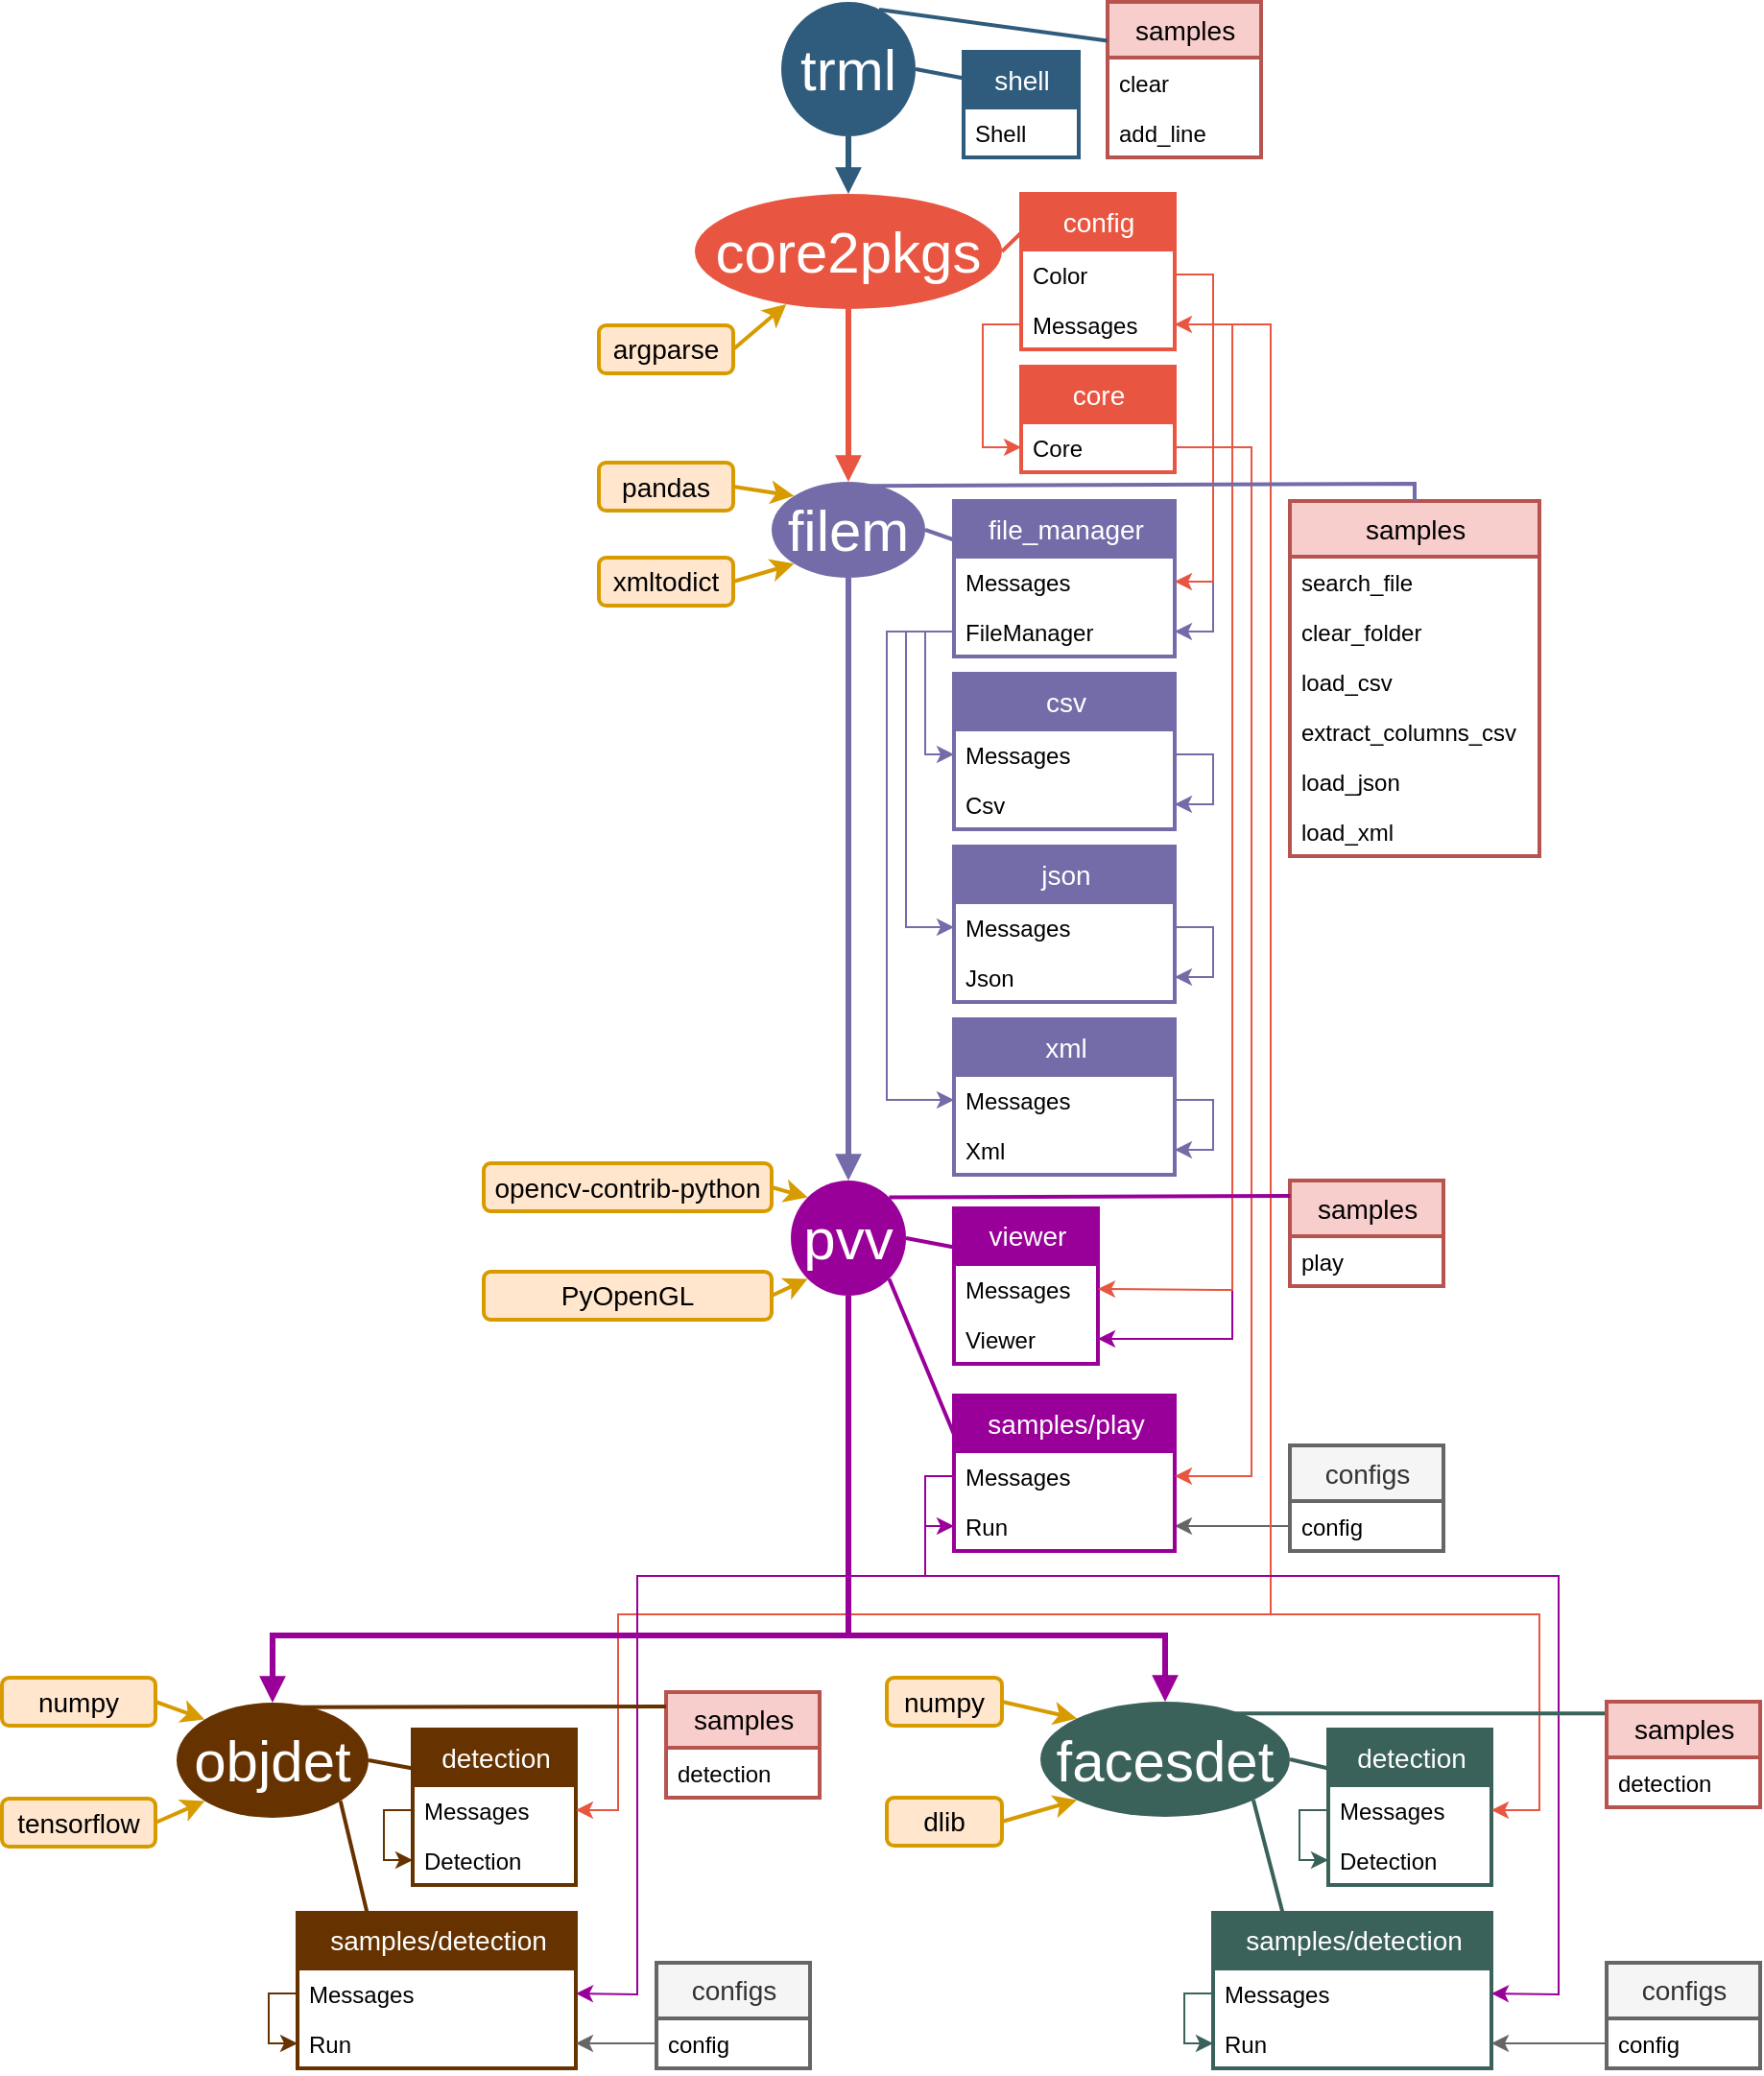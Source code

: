 <mxfile version="12.2.3" type="github" pages="1">
  <diagram id="X22sX5QwYgRkkETN-2Oq" name="Package_tree">
    <mxGraphModel dx="1172" dy="701" grid="1" gridSize="10" guides="1" tooltips="1" connect="1" arrows="1" fold="1" page="1" pageScale="1" pageWidth="827" pageHeight="1169" background="none" math="0" shadow="0">
      <root>
        <mxCell id="0"/>
        <mxCell id="1" parent="0"/>
        <mxCell id="KumTwc9kImUSRbm_J5hq-8" value="" style="edgeStyle=none;endArrow=none;strokeWidth=2;strokeColor=#2F5B7C;html=1;entryX=1;entryY=0.5;entryDx=0;entryDy=0;exitX=0;exitY=0.25;exitDx=0;exitDy=0;" parent="1" source="KumTwc9kImUSRbm_J5hq-26" target="KumTwc9kImUSRbm_J5hq-11" edge="1">
          <mxGeometry x="-644.5" y="-105" width="100" height="100" as="geometry">
            <mxPoint x="1300" y="45" as="sourcePoint"/>
            <mxPoint x="1220" y="50" as="targetPoint"/>
            <Array as="points"/>
          </mxGeometry>
        </mxCell>
        <mxCell id="KumTwc9kImUSRbm_J5hq-64" value="" style="edgeStyle=orthogonalEdgeStyle;rounded=0;orthogonalLoop=1;jettySize=auto;html=1;startSize=30;strokeColor=#2F5B7C;strokeWidth=3;fontSize=30;fontColor=#000000;endArrow=block;endFill=1;" parent="1" source="KumTwc9kImUSRbm_J5hq-11" target="KumTwc9kImUSRbm_J5hq-63" edge="1">
          <mxGeometry relative="1" as="geometry"/>
        </mxCell>
        <mxCell id="KumTwc9kImUSRbm_J5hq-11" value="trml" style="ellipse;whiteSpace=wrap;html=1;shadow=0;fontFamily=Helvetica;fontSize=30;fontColor=#FFFFFF;align=center;strokeColor=none;strokeWidth=6;fillColor=#2F5B7C;fontStyle=0;gradientColor=none;aspect=fixed;" parent="1" vertex="1">
          <mxGeometry x="1205" y="10" width="70" height="70" as="geometry"/>
        </mxCell>
        <mxCell id="KumTwc9kImUSRbm_J5hq-63" value="core2pkgs" style="ellipse;whiteSpace=wrap;html=1;shadow=0;fontFamily=Helvetica;fontSize=30;fontColor=#FFFFFF;align=center;strokeColor=none;strokeWidth=6;fillColor=#E85642;fontStyle=0;gradientColor=none;" parent="1" vertex="1">
          <mxGeometry x="1160" y="110" width="160" height="60" as="geometry"/>
        </mxCell>
        <mxCell id="KumTwc9kImUSRbm_J5hq-26" value="shell" style="swimlane;fontStyle=0;childLayout=stackLayout;horizontal=1;startSize=29;fillColor=#2F5B7C;horizontalStack=0;resizeParent=1;resizeParentMax=0;resizeLast=0;collapsible=1;marginBottom=0;swimlaneFillColor=#ffffff;align=center;fontSize=14;rounded=0;shadow=0;strokeWidth=2;fontColor=#FFFFFF;spacing=2;spacingTop=0;strokeColor=#2F5B7C;swimlaneLine=1;html=1;overflow=visible;" parent="1" vertex="1">
          <mxGeometry x="1300" y="36" width="60" height="55" as="geometry">
            <mxRectangle x="1300" y="10" width="70" height="30" as="alternateBounds"/>
          </mxGeometry>
        </mxCell>
        <mxCell id="KumTwc9kImUSRbm_J5hq-27" value="Shell" style="text;spacingLeft=4;spacingRight=4;overflow=hidden;rotatable=0;points=[[0,0.5],[1,0.5]];portConstraint=eastwest;fontSize=12;perimeterSpacing=0;" parent="KumTwc9kImUSRbm_J5hq-26" vertex="1">
          <mxGeometry y="29" width="60" height="26" as="geometry"/>
        </mxCell>
        <mxCell id="KumTwc9kImUSRbm_J5hq-65" value="" style="edgeStyle=none;endArrow=none;strokeWidth=2;strokeColor=#E85642;html=1;entryX=1;entryY=0.5;entryDx=0;entryDy=0;exitX=0;exitY=0.25;exitDx=0;exitDy=0;rounded=1;" parent="1" source="KumTwc9kImUSRbm_J5hq-66" target="KumTwc9kImUSRbm_J5hq-63" edge="1">
          <mxGeometry x="-609.5" y="-5" width="100" height="100" as="geometry">
            <mxPoint x="1335" y="145" as="sourcePoint"/>
            <mxPoint x="1300.0" y="120" as="targetPoint"/>
            <Array as="points"/>
          </mxGeometry>
        </mxCell>
        <mxCell id="KumTwc9kImUSRbm_J5hq-66" value="config" style="swimlane;fontStyle=0;childLayout=stackLayout;horizontal=1;startSize=29;fillColor=#E85642;horizontalStack=0;resizeParent=1;resizeParentMax=0;resizeLast=0;collapsible=1;marginBottom=0;swimlaneFillColor=#ffffff;align=center;fontSize=14;rounded=0;shadow=0;strokeWidth=2;fontColor=#FFFFFF;spacing=2;spacingTop=0;strokeColor=#E85642;swimlaneLine=1;html=1;overflow=visible;" parent="1" vertex="1">
          <mxGeometry x="1330" y="110" width="80" height="81" as="geometry">
            <mxRectangle x="1330" y="110" width="70" height="30" as="alternateBounds"/>
          </mxGeometry>
        </mxCell>
        <mxCell id="KumTwc9kImUSRbm_J5hq-67" value="Color" style="text;spacingLeft=4;spacingRight=4;overflow=hidden;rotatable=0;points=[[0,0.5],[1,0.5]];portConstraint=eastwest;fontSize=12;perimeterSpacing=0;" parent="KumTwc9kImUSRbm_J5hq-66" vertex="1">
          <mxGeometry y="29" width="80" height="26" as="geometry"/>
        </mxCell>
        <mxCell id="KumTwc9kImUSRbm_J5hq-70" value="Messages" style="text;spacingLeft=4;spacingRight=4;overflow=hidden;rotatable=0;points=[[0,0.5],[1,0.5]];portConstraint=eastwest;fontSize=12;perimeterSpacing=0;" parent="KumTwc9kImUSRbm_J5hq-66" vertex="1">
          <mxGeometry y="55" width="80" height="26" as="geometry"/>
        </mxCell>
        <mxCell id="KumTwc9kImUSRbm_J5hq-71" value="" style="edgeStyle=none;endArrow=classic;strokeWidth=1;strokeColor=#E85642;html=1;entryX=1;entryY=0.5;entryDx=0;entryDy=0;rounded=0;exitX=1;exitY=0.5;exitDx=0;exitDy=0;endFill=1;" parent="KumTwc9kImUSRbm_J5hq-66" source="KumTwc9kImUSRbm_J5hq-67" target="KumTwc9kImUSRbm_J5hq-70" edge="1">
          <mxGeometry x="-1934.5" y="-105" width="100" height="100" as="geometry">
            <mxPoint x="145" y="42" as="sourcePoint"/>
            <mxPoint x="-5.0" y="40" as="targetPoint"/>
            <Array as="points">
              <mxPoint x="100" y="42"/>
              <mxPoint x="100" y="68"/>
            </Array>
          </mxGeometry>
        </mxCell>
        <mxCell id="KumTwc9kImUSRbm_J5hq-69" value="" style="rounded=1;orthogonalLoop=1;jettySize=auto;html=1;startSize=30;endArrow=classic;endFill=1;strokeColor=#D79B00;strokeWidth=2;fontSize=30;fontColor=#000000;exitX=1;exitY=0.5;exitDx=0;exitDy=0;" parent="1" source="KumTwc9kImUSRbm_J5hq-132" target="KumTwc9kImUSRbm_J5hq-63" edge="1">
          <mxGeometry relative="1" as="geometry">
            <mxPoint x="1180" y="190.5" as="sourcePoint"/>
          </mxGeometry>
        </mxCell>
        <mxCell id="KumTwc9kImUSRbm_J5hq-72" value="core" style="swimlane;fontStyle=0;childLayout=stackLayout;horizontal=1;startSize=29;fillColor=#E85642;horizontalStack=0;resizeParent=1;resizeParentMax=0;resizeLast=0;collapsible=1;marginBottom=0;swimlaneFillColor=#ffffff;align=center;fontSize=14;rounded=0;shadow=0;strokeWidth=2;fontColor=#FFFFFF;spacing=2;spacingTop=0;strokeColor=#E85642;swimlaneLine=1;html=1;overflow=visible;" parent="1" vertex="1">
          <mxGeometry x="1330" y="200" width="80" height="55" as="geometry">
            <mxRectangle x="1330" y="200" width="70" height="30" as="alternateBounds"/>
          </mxGeometry>
        </mxCell>
        <mxCell id="KumTwc9kImUSRbm_J5hq-73" value="Core" style="text;spacingLeft=4;spacingRight=4;overflow=hidden;rotatable=0;points=[[0,0.5],[1,0.5]];portConstraint=eastwest;fontSize=12;perimeterSpacing=0;" parent="KumTwc9kImUSRbm_J5hq-72" vertex="1">
          <mxGeometry y="29" width="80" height="26" as="geometry"/>
        </mxCell>
        <mxCell id="KumTwc9kImUSRbm_J5hq-75" value="" style="edgeStyle=none;endArrow=classic;strokeWidth=1;strokeColor=#E85642;html=1;entryX=0;entryY=0.5;entryDx=0;entryDy=0;rounded=0;exitX=0;exitY=0.5;exitDx=0;exitDy=0;endFill=1;" parent="1" source="KumTwc9kImUSRbm_J5hq-70" target="KumTwc9kImUSRbm_J5hq-73" edge="1">
          <mxGeometry x="-599.5" y="95" width="100" height="100" as="geometry">
            <mxPoint x="1480" y="242" as="sourcePoint"/>
            <mxPoint x="1330.0" y="240" as="targetPoint"/>
            <Array as="points">
              <mxPoint x="1310" y="178"/>
              <mxPoint x="1310" y="242"/>
            </Array>
          </mxGeometry>
        </mxCell>
        <mxCell id="KumTwc9kImUSRbm_J5hq-78" value="samples" style="swimlane;fontStyle=0;childLayout=stackLayout;horizontal=1;startSize=29;fillColor=#f8cecc;horizontalStack=0;resizeParent=1;resizeParentMax=0;resizeLast=0;collapsible=1;marginBottom=0;swimlaneFillColor=#ffffff;align=center;fontSize=14;rounded=0;shadow=0;strokeWidth=2;spacing=2;spacingTop=0;strokeColor=#B85450;swimlaneLine=1;html=1;overflow=visible;" parent="1" vertex="1">
          <mxGeometry x="1375" y="10" width="80" height="81" as="geometry">
            <mxRectangle x="1375" y="10" width="70" height="30" as="alternateBounds"/>
          </mxGeometry>
        </mxCell>
        <mxCell id="KumTwc9kImUSRbm_J5hq-79" value="clear" style="text;spacingLeft=4;spacingRight=4;overflow=hidden;rotatable=0;points=[[0,0.5],[1,0.5]];portConstraint=eastwest;fontSize=12;perimeterSpacing=0;" parent="KumTwc9kImUSRbm_J5hq-78" vertex="1">
          <mxGeometry y="29" width="80" height="26" as="geometry"/>
        </mxCell>
        <mxCell id="KumTwc9kImUSRbm_J5hq-80" value="add_line" style="text;spacingLeft=4;spacingRight=4;overflow=hidden;rotatable=0;points=[[0,0.5],[1,0.5]];portConstraint=eastwest;fontSize=12;perimeterSpacing=0;" parent="KumTwc9kImUSRbm_J5hq-78" vertex="1">
          <mxGeometry y="55" width="80" height="26" as="geometry"/>
        </mxCell>
        <mxCell id="KumTwc9kImUSRbm_J5hq-85" value="" style="edgeStyle=none;endArrow=none;strokeWidth=2;strokeColor=#2F5B7C;html=1;rounded=0;exitX=0;exitY=0.25;exitDx=0;exitDy=0;" parent="1" source="KumTwc9kImUSRbm_J5hq-78" edge="1">
          <mxGeometry x="-634.5" y="-95" width="100" height="100" as="geometry">
            <mxPoint x="1470" y="70" as="sourcePoint"/>
            <mxPoint x="1256" y="14" as="targetPoint"/>
          </mxGeometry>
        </mxCell>
        <mxCell id="KumTwc9kImUSRbm_J5hq-86" value="filem" style="ellipse;whiteSpace=wrap;html=1;shadow=0;fontFamily=Helvetica;fontSize=30;fontColor=#FFFFFF;align=center;strokeColor=none;strokeWidth=6;fillColor=#736CA8;fontStyle=0;gradientColor=none;" parent="1" vertex="1">
          <mxGeometry x="1200" y="260" width="80" height="50" as="geometry"/>
        </mxCell>
        <mxCell id="KumTwc9kImUSRbm_J5hq-89" value="" style="edgeStyle=orthogonalEdgeStyle;rounded=0;orthogonalLoop=1;jettySize=auto;html=1;startSize=30;strokeColor=#E85642;strokeWidth=3;fontSize=30;fontColor=#000000;endArrow=block;endFill=1;exitX=0.5;exitY=1;exitDx=0;exitDy=0;entryX=0.5;entryY=0;entryDx=0;entryDy=0;" parent="1" source="KumTwc9kImUSRbm_J5hq-63" target="KumTwc9kImUSRbm_J5hq-86" edge="1">
          <mxGeometry relative="1" as="geometry">
            <mxPoint x="1250" y="90" as="sourcePoint"/>
            <mxPoint x="1250" y="120" as="targetPoint"/>
          </mxGeometry>
        </mxCell>
        <mxCell id="KumTwc9kImUSRbm_J5hq-94" value="" style="rounded=1;orthogonalLoop=1;jettySize=auto;html=1;startSize=30;endArrow=classic;endFill=1;strokeColor=#D79B00;strokeWidth=2;fontSize=30;fontColor=#000000;exitX=1;exitY=0.5;exitDx=0;exitDy=0;entryX=0;entryY=0;entryDx=0;entryDy=0;" parent="1" source="KumTwc9kImUSRbm_J5hq-133" target="KumTwc9kImUSRbm_J5hq-86" edge="1">
          <mxGeometry relative="1" as="geometry">
            <mxPoint x="1197.118" y="273.142" as="targetPoint"/>
            <mxPoint x="1180" y="262.5" as="sourcePoint"/>
          </mxGeometry>
        </mxCell>
        <mxCell id="KumTwc9kImUSRbm_J5hq-99" value="" style="rounded=1;orthogonalLoop=1;jettySize=auto;html=1;startSize=30;endArrow=classic;endFill=1;strokeColor=#D79B00;strokeWidth=2;fontSize=30;fontColor=#000000;exitX=1;exitY=0.5;exitDx=0;exitDy=0;entryX=0;entryY=1;entryDx=0;entryDy=0;" parent="1" source="KumTwc9kImUSRbm_J5hq-134" target="KumTwc9kImUSRbm_J5hq-86" edge="1">
          <mxGeometry relative="1" as="geometry">
            <mxPoint x="1197.118" y="313.142" as="targetPoint"/>
            <mxPoint x="1180" y="312.5" as="sourcePoint"/>
          </mxGeometry>
        </mxCell>
        <mxCell id="KumTwc9kImUSRbm_J5hq-101" value="file_manager" style="swimlane;fontStyle=0;childLayout=stackLayout;horizontal=1;startSize=29;fillColor=#736CA8;horizontalStack=0;resizeParent=1;resizeParentMax=0;resizeLast=0;collapsible=1;marginBottom=0;swimlaneFillColor=#ffffff;align=center;fontSize=14;rounded=0;shadow=0;strokeWidth=2;fontColor=#FFFFFF;spacing=2;spacingTop=0;strokeColor=#736CA8;swimlaneLine=1;html=1;overflow=visible;" parent="1" vertex="1">
          <mxGeometry x="1295" y="270" width="115" height="81" as="geometry">
            <mxRectangle x="1295" y="270" width="70" height="30" as="alternateBounds"/>
          </mxGeometry>
        </mxCell>
        <mxCell id="KumTwc9kImUSRbm_J5hq-102" value="Messages" style="text;spacingLeft=4;spacingRight=4;overflow=hidden;rotatable=0;points=[[0,0.5],[1,0.5]];portConstraint=eastwest;fontSize=12;perimeterSpacing=0;" parent="KumTwc9kImUSRbm_J5hq-101" vertex="1">
          <mxGeometry y="29" width="115" height="26" as="geometry"/>
        </mxCell>
        <mxCell id="KumTwc9kImUSRbm_J5hq-104" value="FileManager" style="text;spacingLeft=4;spacingRight=4;overflow=hidden;rotatable=0;points=[[0,0.5],[1,0.5]];portConstraint=eastwest;fontSize=12;perimeterSpacing=0;" parent="KumTwc9kImUSRbm_J5hq-101" vertex="1">
          <mxGeometry y="55" width="115" height="26" as="geometry"/>
        </mxCell>
        <mxCell id="KumTwc9kImUSRbm_J5hq-105" value="" style="edgeStyle=none;endArrow=classic;strokeWidth=1;strokeColor=#736CA8;html=1;entryX=1;entryY=0.5;entryDx=0;entryDy=0;rounded=0;endFill=1;" parent="KumTwc9kImUSRbm_J5hq-101" target="KumTwc9kImUSRbm_J5hq-104" edge="1">
          <mxGeometry x="-3219.5" y="-365" width="100" height="100" as="geometry">
            <mxPoint x="135" y="42" as="sourcePoint"/>
            <mxPoint x="125" y="-82" as="targetPoint"/>
            <Array as="points">
              <mxPoint x="135" y="68"/>
            </Array>
          </mxGeometry>
        </mxCell>
        <mxCell id="KumTwc9kImUSRbm_J5hq-103" value="" style="edgeStyle=none;endArrow=none;strokeWidth=2;strokeColor=#736CA8;html=1;entryX=1;entryY=0.5;entryDx=0;entryDy=0;exitX=0;exitY=0.25;exitDx=0;exitDy=0;rounded=1;" parent="1" source="KumTwc9kImUSRbm_J5hq-101" target="KumTwc9kImUSRbm_J5hq-86" edge="1">
          <mxGeometry x="-599.5" y="5" width="100" height="100" as="geometry">
            <mxPoint x="1340" y="162" as="sourcePoint"/>
            <mxPoint x="1330.0" y="150" as="targetPoint"/>
            <Array as="points"/>
          </mxGeometry>
        </mxCell>
        <mxCell id="KumTwc9kImUSRbm_J5hq-106" value="" style="edgeStyle=none;endArrow=classic;strokeWidth=1;strokeColor=#E85642;html=1;rounded=0;endFill=1;entryX=1;entryY=0.5;entryDx=0;entryDy=0;" parent="1" target="KumTwc9kImUSRbm_J5hq-102" edge="1">
          <mxGeometry x="-3209.5" y="-355" width="100" height="100" as="geometry">
            <mxPoint x="1430" y="178" as="sourcePoint"/>
            <mxPoint x="1410" y="310" as="targetPoint"/>
            <Array as="points">
              <mxPoint x="1430" y="312"/>
            </Array>
          </mxGeometry>
        </mxCell>
        <mxCell id="KumTwc9kImUSRbm_J5hq-108" value="csv" style="swimlane;fontStyle=0;childLayout=stackLayout;horizontal=1;startSize=29;fillColor=#736CA8;horizontalStack=0;resizeParent=1;resizeParentMax=0;resizeLast=0;collapsible=1;marginBottom=0;swimlaneFillColor=#ffffff;align=center;fontSize=14;rounded=0;shadow=0;strokeWidth=2;fontColor=#FFFFFF;spacing=2;spacingTop=0;strokeColor=#736CA8;swimlaneLine=1;html=1;overflow=visible;" parent="1" vertex="1">
          <mxGeometry x="1295" y="360" width="115" height="81" as="geometry">
            <mxRectangle x="1300" y="260" width="70" height="30" as="alternateBounds"/>
          </mxGeometry>
        </mxCell>
        <mxCell id="KumTwc9kImUSRbm_J5hq-109" value="Messages" style="text;spacingLeft=4;spacingRight=4;overflow=hidden;rotatable=0;points=[[0,0.5],[1,0.5]];portConstraint=eastwest;fontSize=12;perimeterSpacing=0;" parent="KumTwc9kImUSRbm_J5hq-108" vertex="1">
          <mxGeometry y="29" width="115" height="26" as="geometry"/>
        </mxCell>
        <mxCell id="KumTwc9kImUSRbm_J5hq-110" value="Csv" style="text;spacingLeft=4;spacingRight=4;overflow=hidden;rotatable=0;points=[[0,0.5],[1,0.5]];portConstraint=eastwest;fontSize=12;perimeterSpacing=0;" parent="KumTwc9kImUSRbm_J5hq-108" vertex="1">
          <mxGeometry y="55" width="115" height="26" as="geometry"/>
        </mxCell>
        <mxCell id="KumTwc9kImUSRbm_J5hq-112" value="" style="edgeStyle=none;endArrow=classic;strokeWidth=1;strokeColor=#736CA8;html=1;entryX=1;entryY=0.5;entryDx=0;entryDy=0;rounded=0;endFill=1;exitX=1;exitY=0.5;exitDx=0;exitDy=0;" parent="KumTwc9kImUSRbm_J5hq-108" source="KumTwc9kImUSRbm_J5hq-109" target="KumTwc9kImUSRbm_J5hq-110" edge="1">
          <mxGeometry x="-3209.5" y="-355" width="100" height="100" as="geometry">
            <mxPoint x="165" y="42" as="sourcePoint"/>
            <mxPoint x="125" y="52.0" as="targetPoint"/>
            <Array as="points">
              <mxPoint x="135" y="42"/>
              <mxPoint x="135" y="68"/>
            </Array>
          </mxGeometry>
        </mxCell>
        <mxCell id="KumTwc9kImUSRbm_J5hq-111" value="" style="edgeStyle=none;endArrow=classic;strokeWidth=1;strokeColor=#736CA8;html=1;entryX=0;entryY=0.5;entryDx=0;entryDy=0;rounded=0;endFill=1;exitX=0;exitY=0.5;exitDx=0;exitDy=0;" parent="1" source="KumTwc9kImUSRbm_J5hq-104" target="KumTwc9kImUSRbm_J5hq-109" edge="1">
          <mxGeometry x="-1924.5" y="-5" width="100" height="100" as="geometry">
            <mxPoint x="1450" y="338" as="sourcePoint"/>
            <mxPoint x="1420" y="278" as="targetPoint"/>
            <Array as="points">
              <mxPoint x="1280" y="338"/>
              <mxPoint x="1280" y="402"/>
            </Array>
          </mxGeometry>
        </mxCell>
        <mxCell id="KumTwc9kImUSRbm_J5hq-113" value="json" style="swimlane;fontStyle=0;childLayout=stackLayout;horizontal=1;startSize=29;fillColor=#736CA8;horizontalStack=0;resizeParent=1;resizeParentMax=0;resizeLast=0;collapsible=1;marginBottom=0;swimlaneFillColor=#ffffff;align=center;fontSize=14;rounded=0;shadow=0;strokeWidth=2;fontColor=#FFFFFF;spacing=2;spacingTop=0;strokeColor=#736CA8;swimlaneLine=1;html=1;overflow=visible;" parent="1" vertex="1">
          <mxGeometry x="1295" y="450" width="115" height="81" as="geometry">
            <mxRectangle x="1300" y="260" width="70" height="30" as="alternateBounds"/>
          </mxGeometry>
        </mxCell>
        <mxCell id="KumTwc9kImUSRbm_J5hq-114" value="Messages" style="text;spacingLeft=4;spacingRight=4;overflow=hidden;rotatable=0;points=[[0,0.5],[1,0.5]];portConstraint=eastwest;fontSize=12;perimeterSpacing=0;" parent="KumTwc9kImUSRbm_J5hq-113" vertex="1">
          <mxGeometry y="29" width="115" height="26" as="geometry"/>
        </mxCell>
        <mxCell id="KumTwc9kImUSRbm_J5hq-115" value="Json" style="text;spacingLeft=4;spacingRight=4;overflow=hidden;rotatable=0;points=[[0,0.5],[1,0.5]];portConstraint=eastwest;fontSize=12;perimeterSpacing=0;" parent="KumTwc9kImUSRbm_J5hq-113" vertex="1">
          <mxGeometry y="55" width="115" height="26" as="geometry"/>
        </mxCell>
        <mxCell id="KumTwc9kImUSRbm_J5hq-116" value="" style="edgeStyle=none;endArrow=classic;strokeWidth=1;strokeColor=#736CA8;html=1;entryX=1;entryY=0.5;entryDx=0;entryDy=0;rounded=0;endFill=1;exitX=1;exitY=0.5;exitDx=0;exitDy=0;" parent="KumTwc9kImUSRbm_J5hq-113" source="KumTwc9kImUSRbm_J5hq-114" target="KumTwc9kImUSRbm_J5hq-115" edge="1">
          <mxGeometry x="-3209.5" y="-355" width="100" height="100" as="geometry">
            <mxPoint x="165" y="42" as="sourcePoint"/>
            <mxPoint x="125" y="52.0" as="targetPoint"/>
            <Array as="points">
              <mxPoint x="135" y="42"/>
              <mxPoint x="135" y="68"/>
            </Array>
          </mxGeometry>
        </mxCell>
        <mxCell id="KumTwc9kImUSRbm_J5hq-117" value="" style="edgeStyle=none;endArrow=classic;strokeWidth=1;strokeColor=#736CA8;html=1;entryX=0;entryY=0.5;entryDx=0;entryDy=0;rounded=0;endFill=1;exitX=0;exitY=0.5;exitDx=0;exitDy=0;" parent="1" target="KumTwc9kImUSRbm_J5hq-114" edge="1">
          <mxGeometry x="-1939.5" y="-5" width="100" height="100" as="geometry">
            <mxPoint x="1280" y="338.0" as="sourcePoint"/>
            <mxPoint x="1280" y="402.0" as="targetPoint"/>
            <Array as="points">
              <mxPoint x="1270" y="338"/>
              <mxPoint x="1270" y="420"/>
              <mxPoint x="1270" y="492"/>
            </Array>
          </mxGeometry>
        </mxCell>
        <mxCell id="KumTwc9kImUSRbm_J5hq-118" value="xml" style="swimlane;fontStyle=0;childLayout=stackLayout;horizontal=1;startSize=29;fillColor=#736CA8;horizontalStack=0;resizeParent=1;resizeParentMax=0;resizeLast=0;collapsible=1;marginBottom=0;swimlaneFillColor=#ffffff;align=center;fontSize=14;rounded=0;shadow=0;strokeWidth=2;fontColor=#FFFFFF;spacing=2;spacingTop=0;strokeColor=#736CA8;swimlaneLine=1;html=1;overflow=visible;" parent="1" vertex="1">
          <mxGeometry x="1295" y="540" width="115" height="81" as="geometry">
            <mxRectangle x="1300" y="260" width="70" height="30" as="alternateBounds"/>
          </mxGeometry>
        </mxCell>
        <mxCell id="KumTwc9kImUSRbm_J5hq-119" value="Messages" style="text;spacingLeft=4;spacingRight=4;overflow=hidden;rotatable=0;points=[[0,0.5],[1,0.5]];portConstraint=eastwest;fontSize=12;perimeterSpacing=0;" parent="KumTwc9kImUSRbm_J5hq-118" vertex="1">
          <mxGeometry y="29" width="115" height="26" as="geometry"/>
        </mxCell>
        <mxCell id="KumTwc9kImUSRbm_J5hq-120" value="Xml" style="text;spacingLeft=4;spacingRight=4;overflow=hidden;rotatable=0;points=[[0,0.5],[1,0.5]];portConstraint=eastwest;fontSize=12;perimeterSpacing=0;" parent="KumTwc9kImUSRbm_J5hq-118" vertex="1">
          <mxGeometry y="55" width="115" height="26" as="geometry"/>
        </mxCell>
        <mxCell id="KumTwc9kImUSRbm_J5hq-121" value="" style="edgeStyle=none;endArrow=classic;strokeWidth=1;strokeColor=#736CA8;html=1;entryX=1;entryY=0.5;entryDx=0;entryDy=0;rounded=0;endFill=1;exitX=1;exitY=0.5;exitDx=0;exitDy=0;" parent="KumTwc9kImUSRbm_J5hq-118" source="KumTwc9kImUSRbm_J5hq-119" target="KumTwc9kImUSRbm_J5hq-120" edge="1">
          <mxGeometry x="-3209.5" y="-355" width="100" height="100" as="geometry">
            <mxPoint x="165" y="42" as="sourcePoint"/>
            <mxPoint x="125" y="52.0" as="targetPoint"/>
            <Array as="points">
              <mxPoint x="135" y="42"/>
              <mxPoint x="135" y="68"/>
            </Array>
          </mxGeometry>
        </mxCell>
        <mxCell id="KumTwc9kImUSRbm_J5hq-122" value="" style="edgeStyle=none;endArrow=classic;strokeWidth=1;strokeColor=#736CA8;html=1;entryX=0;entryY=0.5;entryDx=0;entryDy=0;rounded=0;endFill=1;" parent="1" target="KumTwc9kImUSRbm_J5hq-119" edge="1">
          <mxGeometry x="-1954.5" y="-5" width="100" height="100" as="geometry">
            <mxPoint x="1270" y="338" as="sourcePoint"/>
            <mxPoint x="1280" y="492.0" as="targetPoint"/>
            <Array as="points">
              <mxPoint x="1260" y="338"/>
              <mxPoint x="1260" y="582"/>
            </Array>
          </mxGeometry>
        </mxCell>
        <mxCell id="KumTwc9kImUSRbm_J5hq-123" value="samples" style="swimlane;fontStyle=0;childLayout=stackLayout;horizontal=1;startSize=29;fillColor=#f8cecc;horizontalStack=0;resizeParent=1;resizeParentMax=0;resizeLast=0;collapsible=1;marginBottom=0;swimlaneFillColor=#ffffff;align=center;fontSize=14;rounded=0;shadow=0;strokeWidth=2;spacing=2;spacingTop=0;strokeColor=#B85450;swimlaneLine=1;html=1;overflow=visible;" parent="1" vertex="1">
          <mxGeometry x="1470" y="270" width="130" height="185" as="geometry">
            <mxRectangle x="1450" y="270" width="70" height="30" as="alternateBounds"/>
          </mxGeometry>
        </mxCell>
        <mxCell id="KumTwc9kImUSRbm_J5hq-124" value="search_file" style="text;spacingLeft=4;spacingRight=4;overflow=hidden;rotatable=0;points=[[0,0.5],[1,0.5]];portConstraint=eastwest;fontSize=12;perimeterSpacing=0;" parent="KumTwc9kImUSRbm_J5hq-123" vertex="1">
          <mxGeometry y="29" width="130" height="26" as="geometry"/>
        </mxCell>
        <mxCell id="KumTwc9kImUSRbm_J5hq-125" value="clear_folder" style="text;spacingLeft=4;spacingRight=4;overflow=hidden;rotatable=0;points=[[0,0.5],[1,0.5]];portConstraint=eastwest;fontSize=12;perimeterSpacing=0;" parent="KumTwc9kImUSRbm_J5hq-123" vertex="1">
          <mxGeometry y="55" width="130" height="26" as="geometry"/>
        </mxCell>
        <mxCell id="KumTwc9kImUSRbm_J5hq-127" value="load_csv" style="text;spacingLeft=4;spacingRight=4;overflow=hidden;rotatable=0;points=[[0,0.5],[1,0.5]];portConstraint=eastwest;fontSize=12;perimeterSpacing=0;" parent="KumTwc9kImUSRbm_J5hq-123" vertex="1">
          <mxGeometry y="81" width="130" height="26" as="geometry"/>
        </mxCell>
        <mxCell id="KumTwc9kImUSRbm_J5hq-128" value="extract_columns_csv" style="text;spacingLeft=4;spacingRight=4;overflow=hidden;rotatable=0;points=[[0,0.5],[1,0.5]];portConstraint=eastwest;fontSize=12;perimeterSpacing=0;" parent="KumTwc9kImUSRbm_J5hq-123" vertex="1">
          <mxGeometry y="107" width="130" height="26" as="geometry"/>
        </mxCell>
        <mxCell id="KumTwc9kImUSRbm_J5hq-129" value="load_json" style="text;spacingLeft=4;spacingRight=4;overflow=hidden;rotatable=0;points=[[0,0.5],[1,0.5]];portConstraint=eastwest;fontSize=12;perimeterSpacing=0;" parent="KumTwc9kImUSRbm_J5hq-123" vertex="1">
          <mxGeometry y="133" width="130" height="26" as="geometry"/>
        </mxCell>
        <mxCell id="KumTwc9kImUSRbm_J5hq-130" value="load_xml" style="text;spacingLeft=4;spacingRight=4;overflow=hidden;rotatable=0;points=[[0,0.5],[1,0.5]];portConstraint=eastwest;fontSize=12;perimeterSpacing=0;" parent="KumTwc9kImUSRbm_J5hq-123" vertex="1">
          <mxGeometry y="159" width="130" height="26" as="geometry"/>
        </mxCell>
        <mxCell id="KumTwc9kImUSRbm_J5hq-132" value="argparse" style="rounded=1;whiteSpace=wrap;html=1;shadow=0;glass=0;comic=0;strokeColor=#d79b00;strokeWidth=2;fillColor=#ffe6cc;fontSize=14;align=center;" parent="1" vertex="1">
          <mxGeometry x="1110" y="178.5" width="70" height="25" as="geometry"/>
        </mxCell>
        <mxCell id="KumTwc9kImUSRbm_J5hq-133" value="pandas" style="rounded=1;whiteSpace=wrap;html=1;shadow=0;glass=0;comic=0;strokeColor=#d79b00;strokeWidth=2;fillColor=#ffe6cc;fontSize=14;align=center;" parent="1" vertex="1">
          <mxGeometry x="1110" y="250" width="70" height="25" as="geometry"/>
        </mxCell>
        <mxCell id="KumTwc9kImUSRbm_J5hq-134" value="xmltodict" style="rounded=1;whiteSpace=wrap;html=1;shadow=0;glass=0;comic=0;strokeColor=#d79b00;strokeWidth=2;fillColor=#ffe6cc;fontSize=14;align=center;" parent="1" vertex="1">
          <mxGeometry x="1110" y="299.5" width="70" height="25" as="geometry"/>
        </mxCell>
        <mxCell id="KumTwc9kImUSRbm_J5hq-135" value="pvv" style="ellipse;whiteSpace=wrap;html=1;shadow=0;fontFamily=Helvetica;fontSize=30;fontColor=#FFFFFF;align=center;strokeColor=none;strokeWidth=6;fillColor=#990099;fontStyle=0;gradientColor=none;" parent="1" vertex="1">
          <mxGeometry x="1210" y="624" width="60" height="60" as="geometry"/>
        </mxCell>
        <mxCell id="KumTwc9kImUSRbm_J5hq-138" value="" style="edgeStyle=orthogonalEdgeStyle;rounded=0;orthogonalLoop=1;jettySize=auto;html=1;startSize=30;strokeColor=#736CA8;strokeWidth=3;fontSize=30;fontColor=#000000;endArrow=block;endFill=1;exitX=0.5;exitY=1;exitDx=0;exitDy=0;entryX=0.5;entryY=0;entryDx=0;entryDy=0;" parent="1" source="KumTwc9kImUSRbm_J5hq-86" target="KumTwc9kImUSRbm_J5hq-135" edge="1">
          <mxGeometry relative="1" as="geometry">
            <mxPoint x="1239.534" y="324.259" as="sourcePoint"/>
            <mxPoint x="1239.534" y="414.603" as="targetPoint"/>
            <Array as="points">
              <mxPoint x="1240" y="500"/>
              <mxPoint x="1240" y="500"/>
            </Array>
          </mxGeometry>
        </mxCell>
        <mxCell id="KumTwc9kImUSRbm_J5hq-139" value="" style="rounded=1;orthogonalLoop=1;jettySize=auto;html=1;startSize=30;endArrow=classic;endFill=1;strokeColor=#D79B00;strokeWidth=2;fontSize=30;fontColor=#000000;exitX=1;exitY=0.5;exitDx=0;exitDy=0;entryX=0;entryY=0;entryDx=0;entryDy=0;" parent="1" source="KumTwc9kImUSRbm_J5hq-140" target="KumTwc9kImUSRbm_J5hq-135" edge="1">
          <mxGeometry relative="1" as="geometry">
            <mxPoint x="1210.618" y="641.384" as="targetPoint"/>
            <mxPoint x="1179" y="636.5" as="sourcePoint"/>
          </mxGeometry>
        </mxCell>
        <mxCell id="KumTwc9kImUSRbm_J5hq-140" value="opencv-contrib-python" style="rounded=1;whiteSpace=wrap;html=1;shadow=0;glass=0;comic=0;strokeColor=#d79b00;strokeWidth=2;fillColor=#ffe6cc;fontSize=14;align=center;" parent="1" vertex="1">
          <mxGeometry x="1050" y="615" width="150" height="25" as="geometry"/>
        </mxCell>
        <mxCell id="KumTwc9kImUSRbm_J5hq-141" value="" style="rounded=1;orthogonalLoop=1;jettySize=auto;html=1;startSize=30;endArrow=classic;endFill=1;strokeColor=#D79B00;strokeWidth=2;fontSize=30;fontColor=#000000;exitX=1;exitY=0.5;exitDx=0;exitDy=0;entryX=0;entryY=1;entryDx=0;entryDy=0;" parent="1" source="KumTwc9kImUSRbm_J5hq-142" target="KumTwc9kImUSRbm_J5hq-135" edge="1">
          <mxGeometry relative="1" as="geometry">
            <mxPoint x="1218.787" y="689.287" as="targetPoint"/>
            <mxPoint x="1179" y="693" as="sourcePoint"/>
          </mxGeometry>
        </mxCell>
        <mxCell id="KumTwc9kImUSRbm_J5hq-142" value="PyOpenGL" style="rounded=1;whiteSpace=wrap;html=1;shadow=0;glass=0;comic=0;strokeColor=#d79b00;strokeWidth=2;fillColor=#ffe6cc;fontSize=14;align=center;" parent="1" vertex="1">
          <mxGeometry x="1050" y="671.5" width="150" height="25" as="geometry"/>
        </mxCell>
        <mxCell id="KumTwc9kImUSRbm_J5hq-143" value="viewer" style="swimlane;fontStyle=0;childLayout=stackLayout;horizontal=1;startSize=29;fillColor=#990099;horizontalStack=0;resizeParent=1;resizeParentMax=0;resizeLast=0;collapsible=1;marginBottom=0;swimlaneFillColor=#ffffff;align=center;fontSize=14;rounded=0;shadow=0;strokeWidth=2;fontColor=#FFFFFF;spacing=2;spacingTop=0;strokeColor=#990099;swimlaneLine=1;html=1;overflow=visible;" parent="1" vertex="1">
          <mxGeometry x="1295" y="638.5" width="75" height="81" as="geometry">
            <mxRectangle x="1295" y="270" width="70" height="30" as="alternateBounds"/>
          </mxGeometry>
        </mxCell>
        <mxCell id="KumTwc9kImUSRbm_J5hq-144" value="Messages" style="text;spacingLeft=4;spacingRight=4;overflow=hidden;rotatable=0;points=[[0,0.5],[1,0.5]];portConstraint=eastwest;fontSize=12;perimeterSpacing=0;" parent="KumTwc9kImUSRbm_J5hq-143" vertex="1">
          <mxGeometry y="29" width="75" height="26" as="geometry"/>
        </mxCell>
        <mxCell id="KumTwc9kImUSRbm_J5hq-148" value="Viewer" style="text;spacingLeft=4;spacingRight=4;overflow=hidden;rotatable=0;points=[[0,0.5],[1,0.5]];portConstraint=eastwest;fontSize=12;perimeterSpacing=0;" parent="KumTwc9kImUSRbm_J5hq-143" vertex="1">
          <mxGeometry y="55" width="75" height="26" as="geometry"/>
        </mxCell>
        <mxCell id="KumTwc9kImUSRbm_J5hq-150" value="" style="edgeStyle=none;endArrow=classic;strokeWidth=1;strokeColor=#990099;html=1;entryX=1;entryY=0.5;entryDx=0;entryDy=0;rounded=0;endFill=1;" parent="KumTwc9kImUSRbm_J5hq-143" target="KumTwc9kImUSRbm_J5hq-148" edge="1">
          <mxGeometry x="-4504.5" y="-985" width="100" height="100" as="geometry">
            <mxPoint x="145" y="42" as="sourcePoint"/>
            <mxPoint x="125" y="-282.0" as="targetPoint"/>
            <Array as="points">
              <mxPoint x="145" y="42"/>
              <mxPoint x="145" y="68"/>
            </Array>
          </mxGeometry>
        </mxCell>
        <mxCell id="KumTwc9kImUSRbm_J5hq-147" value="" style="edgeStyle=none;endArrow=none;strokeWidth=2;strokeColor=#990099;html=1;entryX=1;entryY=0.5;entryDx=0;entryDy=0;exitX=0;exitY=0.25;exitDx=0;exitDy=0;rounded=1;" parent="1" source="KumTwc9kImUSRbm_J5hq-143" target="KumTwc9kImUSRbm_J5hq-135" edge="1">
          <mxGeometry x="-589.5" y="9" width="100" height="100" as="geometry">
            <mxPoint x="1305" y="314.5" as="sourcePoint"/>
            <mxPoint x="1290" y="289" as="targetPoint"/>
            <Array as="points"/>
          </mxGeometry>
        </mxCell>
        <mxCell id="KumTwc9kImUSRbm_J5hq-149" value="" style="edgeStyle=none;endArrow=classic;strokeWidth=1;strokeColor=#E85642;html=1;rounded=0;endFill=1;entryX=1;entryY=0.5;entryDx=0;entryDy=0;" parent="1" target="KumTwc9kImUSRbm_J5hq-144" edge="1">
          <mxGeometry x="-3199.5" y="-345" width="100" height="100" as="geometry">
            <mxPoint x="1430" y="178" as="sourcePoint"/>
            <mxPoint x="1420" y="322.0" as="targetPoint"/>
            <Array as="points">
              <mxPoint x="1440" y="178"/>
              <mxPoint x="1440" y="681"/>
            </Array>
          </mxGeometry>
        </mxCell>
        <mxCell id="KumTwc9kImUSRbm_J5hq-151" value="samples" style="swimlane;fontStyle=0;childLayout=stackLayout;horizontal=1;startSize=29;fillColor=#f8cecc;horizontalStack=0;resizeParent=1;resizeParentMax=0;resizeLast=0;collapsible=1;marginBottom=0;swimlaneFillColor=#ffffff;align=center;fontSize=14;rounded=0;shadow=0;strokeWidth=2;spacing=2;spacingTop=0;strokeColor=#B85450;swimlaneLine=1;html=1;overflow=visible;" parent="1" vertex="1">
          <mxGeometry x="1470" y="624" width="80" height="55" as="geometry">
            <mxRectangle x="1450" y="270" width="70" height="30" as="alternateBounds"/>
          </mxGeometry>
        </mxCell>
        <mxCell id="KumTwc9kImUSRbm_J5hq-152" value="play" style="text;spacingLeft=4;spacingRight=4;overflow=hidden;rotatable=0;points=[[0,0.5],[1,0.5]];portConstraint=eastwest;fontSize=12;perimeterSpacing=0;" parent="KumTwc9kImUSRbm_J5hq-151" vertex="1">
          <mxGeometry y="29" width="80" height="26" as="geometry"/>
        </mxCell>
        <mxCell id="KumTwc9kImUSRbm_J5hq-159" value="configs" style="swimlane;fontStyle=0;childLayout=stackLayout;horizontal=1;startSize=29;fillColor=#f5f5f5;horizontalStack=0;resizeParent=1;resizeParentMax=0;resizeLast=0;collapsible=1;marginBottom=0;swimlaneFillColor=#ffffff;align=center;fontSize=14;rounded=0;shadow=0;strokeWidth=2;spacing=2;spacingTop=0;strokeColor=#666666;swimlaneLine=1;html=1;overflow=visible;fontColor=#333333;" parent="1" vertex="1">
          <mxGeometry x="1470" y="762" width="80" height="55" as="geometry">
            <mxRectangle x="1450" y="270" width="70" height="30" as="alternateBounds"/>
          </mxGeometry>
        </mxCell>
        <mxCell id="KumTwc9kImUSRbm_J5hq-160" value="config" style="text;spacingLeft=4;spacingRight=4;overflow=hidden;rotatable=0;points=[[0,0.5],[1,0.5]];portConstraint=eastwest;fontSize=12;perimeterSpacing=0;" parent="KumTwc9kImUSRbm_J5hq-159" vertex="1">
          <mxGeometry y="29" width="80" height="26" as="geometry"/>
        </mxCell>
        <mxCell id="KumTwc9kImUSRbm_J5hq-161" value="" style="edgeStyle=none;endArrow=classic;strokeWidth=1;strokeColor=#666666;html=1;rounded=0;endFill=1;exitX=0;exitY=0.5;exitDx=0;exitDy=0;entryX=1;entryY=0.5;entryDx=0;entryDy=0;" parent="1" source="KumTwc9kImUSRbm_J5hq-160" target="7cVted1-Jx99jV1-x10M-3" edge="1">
          <mxGeometry x="-4494.5" y="-975" width="100" height="100" as="geometry">
            <mxPoint x="1450" y="690.5" as="sourcePoint"/>
            <mxPoint x="1590" y="800" as="targetPoint"/>
            <Array as="points"/>
          </mxGeometry>
        </mxCell>
        <mxCell id="7cVted1-Jx99jV1-x10M-1" value="samples/play" style="swimlane;fontStyle=0;childLayout=stackLayout;horizontal=1;startSize=29;fillColor=#990099;horizontalStack=0;resizeParent=1;resizeParentMax=0;resizeLast=0;collapsible=1;marginBottom=0;swimlaneFillColor=#ffffff;align=center;fontSize=14;rounded=0;shadow=0;strokeWidth=2;fontColor=#FFFFFF;spacing=2;spacingTop=0;strokeColor=#990099;swimlaneLine=1;html=1;overflow=visible;" parent="1" vertex="1">
          <mxGeometry x="1295" y="736" width="115" height="81" as="geometry">
            <mxRectangle x="1295" y="270" width="70" height="30" as="alternateBounds"/>
          </mxGeometry>
        </mxCell>
        <mxCell id="7cVted1-Jx99jV1-x10M-2" value="Messages" style="text;spacingLeft=4;spacingRight=4;overflow=hidden;rotatable=0;points=[[0,0.5],[1,0.5]];portConstraint=eastwest;fontSize=12;perimeterSpacing=0;" parent="7cVted1-Jx99jV1-x10M-1" vertex="1">
          <mxGeometry y="29" width="115" height="26" as="geometry"/>
        </mxCell>
        <mxCell id="7cVted1-Jx99jV1-x10M-3" value="Run" style="text;spacingLeft=4;spacingRight=4;overflow=hidden;rotatable=0;points=[[0,0.5],[1,0.5]];portConstraint=eastwest;fontSize=12;perimeterSpacing=0;" parent="7cVted1-Jx99jV1-x10M-1" vertex="1">
          <mxGeometry y="55" width="115" height="26" as="geometry"/>
        </mxCell>
        <mxCell id="7cVted1-Jx99jV1-x10M-7" value="" style="edgeStyle=none;endArrow=classic;strokeWidth=1;strokeColor=#990099;html=1;rounded=0;endFill=1;exitX=0;exitY=0.5;exitDx=0;exitDy=0;entryX=0;entryY=0.5;entryDx=0;entryDy=0;" parent="7cVted1-Jx99jV1-x10M-1" source="7cVted1-Jx99jV1-x10M-2" target="7cVted1-Jx99jV1-x10M-3" edge="1">
          <mxGeometry x="-5779.5" y="-1701" width="100" height="100" as="geometry">
            <mxPoint x="175" y="78" as="sourcePoint"/>
            <mxPoint x="125" y="78" as="targetPoint"/>
            <Array as="points">
              <mxPoint x="-15" y="42"/>
              <mxPoint x="-15" y="68"/>
            </Array>
          </mxGeometry>
        </mxCell>
        <mxCell id="7cVted1-Jx99jV1-x10M-5" value="" style="edgeStyle=none;endArrow=none;strokeWidth=2;strokeColor=#990099;html=1;entryX=1;entryY=1;entryDx=0;entryDy=0;exitX=0;exitY=0.25;exitDx=0;exitDy=0;rounded=1;" parent="1" source="7cVted1-Jx99jV1-x10M-1" target="KumTwc9kImUSRbm_J5hq-135" edge="1">
          <mxGeometry x="-579.5" y="19" width="100" height="100" as="geometry">
            <mxPoint x="1305" y="689" as="sourcePoint"/>
            <mxPoint x="1280" y="664" as="targetPoint"/>
            <Array as="points"/>
          </mxGeometry>
        </mxCell>
        <mxCell id="7cVted1-Jx99jV1-x10M-6" value="" style="edgeStyle=none;endArrow=classic;strokeWidth=1;strokeColor=#E85642;html=1;rounded=0;endFill=1;entryX=1;entryY=0.5;entryDx=0;entryDy=0;exitX=1;exitY=0.5;exitDx=0;exitDy=0;" parent="1" source="KumTwc9kImUSRbm_J5hq-73" target="7cVted1-Jx99jV1-x10M-2" edge="1">
          <mxGeometry x="-3139.5" y="-345.5" width="100" height="100" as="geometry">
            <mxPoint x="1490" y="177.5" as="sourcePoint"/>
            <mxPoint x="1430" y="680" as="targetPoint"/>
            <Array as="points">
              <mxPoint x="1450" y="242"/>
              <mxPoint x="1450" y="778"/>
            </Array>
          </mxGeometry>
        </mxCell>
        <mxCell id="POE3NfWI53jzp_1K2MlO-3" value="facesdet" style="ellipse;whiteSpace=wrap;html=1;shadow=0;fontFamily=Helvetica;fontSize=30;fontColor=#FFFFFF;align=center;strokeColor=none;strokeWidth=6;fillColor=#3A615A;fontStyle=0;gradientColor=none;" parent="1" vertex="1">
          <mxGeometry x="1340" y="895.5" width="130" height="60" as="geometry"/>
        </mxCell>
        <mxCell id="POE3NfWI53jzp_1K2MlO-4" value="" style="rounded=1;orthogonalLoop=1;jettySize=auto;html=1;startSize=30;endArrow=classic;endFill=1;strokeColor=#D79B00;strokeWidth=2;fontSize=30;fontColor=#000000;exitX=1;exitY=0.5;exitDx=0;exitDy=0;entryX=0;entryY=0;entryDx=0;entryDy=0;" parent="1" source="POE3NfWI53jzp_1K2MlO-5" target="POE3NfWI53jzp_1K2MlO-3" edge="1">
          <mxGeometry relative="1" as="geometry">
            <mxPoint x="1383.787" y="877.787" as="targetPoint"/>
            <mxPoint x="1344" y="881.5" as="sourcePoint"/>
          </mxGeometry>
        </mxCell>
        <mxCell id="POE3NfWI53jzp_1K2MlO-5" value="numpy" style="rounded=1;whiteSpace=wrap;html=1;shadow=0;glass=0;comic=0;strokeColor=#d79b00;strokeWidth=2;fillColor=#ffe6cc;fontSize=14;align=center;" parent="1" vertex="1">
          <mxGeometry x="1260" y="883" width="60" height="25" as="geometry"/>
        </mxCell>
        <mxCell id="POE3NfWI53jzp_1K2MlO-6" value="" style="rounded=1;orthogonalLoop=1;jettySize=auto;html=1;startSize=30;endArrow=classic;endFill=1;strokeColor=#D79B00;strokeWidth=2;fontSize=30;fontColor=#000000;exitX=1;exitY=0.5;exitDx=0;exitDy=0;entryX=0;entryY=1;entryDx=0;entryDy=0;" parent="1" source="POE3NfWI53jzp_1K2MlO-7" target="POE3NfWI53jzp_1K2MlO-3" edge="1">
          <mxGeometry relative="1" as="geometry">
            <mxPoint x="1353.834" y="964.381" as="targetPoint"/>
            <mxPoint x="1339" y="941.5" as="sourcePoint"/>
          </mxGeometry>
        </mxCell>
        <mxCell id="POE3NfWI53jzp_1K2MlO-7" value="dlib" style="rounded=1;whiteSpace=wrap;html=1;shadow=0;glass=0;comic=0;strokeColor=#d79b00;strokeWidth=2;fillColor=#ffe6cc;fontSize=14;align=center;" parent="1" vertex="1">
          <mxGeometry x="1260" y="945.5" width="60" height="25" as="geometry"/>
        </mxCell>
        <mxCell id="POE3NfWI53jzp_1K2MlO-11" value="detection" style="swimlane;fontStyle=0;childLayout=stackLayout;horizontal=1;startSize=29;fillColor=#3A615A;horizontalStack=0;resizeParent=1;resizeParentMax=0;resizeLast=0;collapsible=1;marginBottom=0;swimlaneFillColor=#ffffff;align=center;fontSize=14;rounded=0;shadow=0;strokeWidth=2;fontColor=#FFFFFF;spacing=2;spacingTop=0;strokeColor=#3A615A;swimlaneLine=1;html=1;overflow=visible;" parent="1" vertex="1">
          <mxGeometry x="1490" y="910" width="85" height="81" as="geometry">
            <mxRectangle x="1295" y="270" width="70" height="30" as="alternateBounds"/>
          </mxGeometry>
        </mxCell>
        <mxCell id="POE3NfWI53jzp_1K2MlO-12" value="Messages" style="text;spacingLeft=4;spacingRight=4;overflow=hidden;rotatable=0;points=[[0,0.5],[1,0.5]];portConstraint=eastwest;fontSize=12;perimeterSpacing=0;" parent="POE3NfWI53jzp_1K2MlO-11" vertex="1">
          <mxGeometry y="29" width="85" height="26" as="geometry"/>
        </mxCell>
        <mxCell id="POE3NfWI53jzp_1K2MlO-13" value="Detection" style="text;spacingLeft=4;spacingRight=4;overflow=hidden;rotatable=0;points=[[0,0.5],[1,0.5]];portConstraint=eastwest;fontSize=12;perimeterSpacing=0;" parent="POE3NfWI53jzp_1K2MlO-11" vertex="1">
          <mxGeometry y="55" width="85" height="26" as="geometry"/>
        </mxCell>
        <mxCell id="POE3NfWI53jzp_1K2MlO-18" value="" style="edgeStyle=none;endArrow=classic;strokeWidth=1;strokeColor=#3A615A;html=1;rounded=0;endFill=1;exitX=0;exitY=0.5;exitDx=0;exitDy=0;entryX=0;entryY=0.5;entryDx=0;entryDy=0;" parent="POE3NfWI53jzp_1K2MlO-11" source="POE3NfWI53jzp_1K2MlO-12" target="POE3NfWI53jzp_1K2MlO-13" edge="1">
          <mxGeometry x="-7094.5" y="-2531" width="100" height="100" as="geometry">
            <mxPoint x="-20" y="-52.0" as="sourcePoint"/>
            <mxPoint x="-20" y="-26" as="targetPoint"/>
            <Array as="points">
              <mxPoint x="-15" y="42"/>
              <mxPoint x="-15" y="68"/>
            </Array>
          </mxGeometry>
        </mxCell>
        <mxCell id="POE3NfWI53jzp_1K2MlO-15" value="" style="edgeStyle=none;endArrow=none;strokeWidth=2;strokeColor=#3A615A;html=1;entryX=1;entryY=0.5;entryDx=0;entryDy=0;exitX=0;exitY=0.25;exitDx=0;exitDy=0;rounded=1;" parent="1" source="POE3NfWI53jzp_1K2MlO-11" target="POE3NfWI53jzp_1K2MlO-3" edge="1">
          <mxGeometry x="-414.5" y="74.5" width="100" height="100" as="geometry">
            <mxPoint x="1470" y="724.25" as="sourcePoint"/>
            <mxPoint x="1445.0" y="719.5" as="targetPoint"/>
            <Array as="points"/>
          </mxGeometry>
        </mxCell>
        <mxCell id="POE3NfWI53jzp_1K2MlO-17" value="" style="edgeStyle=none;endArrow=classic;strokeWidth=1;strokeColor=#E85642;html=1;rounded=0;endFill=1;entryX=1;entryY=0.5;entryDx=0;entryDy=0;" parent="1" target="POE3NfWI53jzp_1K2MlO-12" edge="1">
          <mxGeometry x="-3189.5" y="-335" width="100" height="100" as="geometry">
            <mxPoint x="1440" y="178" as="sourcePoint"/>
            <mxPoint x="1380" y="690.5" as="targetPoint"/>
            <Array as="points">
              <mxPoint x="1460" y="178"/>
              <mxPoint x="1460" y="850"/>
              <mxPoint x="1600" y="850"/>
              <mxPoint x="1600" y="952"/>
            </Array>
          </mxGeometry>
        </mxCell>
        <mxCell id="POE3NfWI53jzp_1K2MlO-19" value="samples" style="swimlane;fontStyle=0;childLayout=stackLayout;horizontal=1;startSize=29;fillColor=#f8cecc;horizontalStack=0;resizeParent=1;resizeParentMax=0;resizeLast=0;collapsible=1;marginBottom=0;swimlaneFillColor=#ffffff;align=center;fontSize=14;rounded=0;shadow=0;strokeWidth=2;spacing=2;spacingTop=0;strokeColor=#B85450;swimlaneLine=1;html=1;overflow=visible;" parent="1" vertex="1">
          <mxGeometry x="1635" y="895.5" width="80" height="55" as="geometry">
            <mxRectangle x="1450" y="270" width="70" height="30" as="alternateBounds"/>
          </mxGeometry>
        </mxCell>
        <mxCell id="POE3NfWI53jzp_1K2MlO-20" value="detection" style="text;spacingLeft=4;spacingRight=4;overflow=hidden;rotatable=0;points=[[0,0.5],[1,0.5]];portConstraint=eastwest;fontSize=12;perimeterSpacing=0;" parent="POE3NfWI53jzp_1K2MlO-19" vertex="1">
          <mxGeometry y="29" width="80" height="26" as="geometry"/>
        </mxCell>
        <mxCell id="POE3NfWI53jzp_1K2MlO-22" value="samples/detection" style="swimlane;fontStyle=0;childLayout=stackLayout;horizontal=1;startSize=29;fillColor=#3A615A;horizontalStack=0;resizeParent=1;resizeParentMax=0;resizeLast=0;collapsible=1;marginBottom=0;swimlaneFillColor=#ffffff;align=center;fontSize=14;rounded=0;shadow=0;strokeWidth=2;fontColor=#FFFFFF;spacing=2;spacingTop=0;strokeColor=#3A615A;swimlaneLine=1;html=1;overflow=visible;" parent="1" vertex="1">
          <mxGeometry x="1430" y="1005.5" width="145" height="81" as="geometry">
            <mxRectangle x="1295" y="270" width="70" height="30" as="alternateBounds"/>
          </mxGeometry>
        </mxCell>
        <mxCell id="POE3NfWI53jzp_1K2MlO-23" value="Messages" style="text;spacingLeft=4;spacingRight=4;overflow=hidden;rotatable=0;points=[[0,0.5],[1,0.5]];portConstraint=eastwest;fontSize=12;perimeterSpacing=0;" parent="POE3NfWI53jzp_1K2MlO-22" vertex="1">
          <mxGeometry y="29" width="145" height="26" as="geometry"/>
        </mxCell>
        <mxCell id="POE3NfWI53jzp_1K2MlO-24" value="Run" style="text;spacingLeft=4;spacingRight=4;overflow=hidden;rotatable=0;points=[[0,0.5],[1,0.5]];portConstraint=eastwest;fontSize=12;perimeterSpacing=0;" parent="POE3NfWI53jzp_1K2MlO-22" vertex="1">
          <mxGeometry y="55" width="145" height="26" as="geometry"/>
        </mxCell>
        <mxCell id="POE3NfWI53jzp_1K2MlO-25" value="" style="edgeStyle=none;endArrow=classic;strokeWidth=1;strokeColor=#3A615A;html=1;rounded=0;endFill=1;exitX=0;exitY=0.5;exitDx=0;exitDy=0;entryX=0;entryY=0.5;entryDx=0;entryDy=0;" parent="POE3NfWI53jzp_1K2MlO-22" source="POE3NfWI53jzp_1K2MlO-23" target="POE3NfWI53jzp_1K2MlO-24" edge="1">
          <mxGeometry x="-7094.5" y="-2531" width="100" height="100" as="geometry">
            <mxPoint x="-20" y="-52.0" as="sourcePoint"/>
            <mxPoint x="-20" y="-26" as="targetPoint"/>
            <Array as="points">
              <mxPoint x="-15" y="42"/>
              <mxPoint x="-15" y="68"/>
            </Array>
          </mxGeometry>
        </mxCell>
        <mxCell id="POE3NfWI53jzp_1K2MlO-26" value="configs" style="swimlane;fontStyle=0;childLayout=stackLayout;horizontal=1;startSize=29;fillColor=#f5f5f5;horizontalStack=0;resizeParent=1;resizeParentMax=0;resizeLast=0;collapsible=1;marginBottom=0;swimlaneFillColor=#ffffff;align=center;fontSize=14;rounded=0;shadow=0;strokeWidth=2;spacing=2;spacingTop=0;strokeColor=#666666;swimlaneLine=1;html=1;overflow=visible;fontColor=#333333;" parent="1" vertex="1">
          <mxGeometry x="1635" y="1031.5" width="80" height="55" as="geometry">
            <mxRectangle x="1450" y="270" width="70" height="30" as="alternateBounds"/>
          </mxGeometry>
        </mxCell>
        <mxCell id="POE3NfWI53jzp_1K2MlO-27" value="config" style="text;spacingLeft=4;spacingRight=4;overflow=hidden;rotatable=0;points=[[0,0.5],[1,0.5]];portConstraint=eastwest;fontSize=12;perimeterSpacing=0;" parent="POE3NfWI53jzp_1K2MlO-26" vertex="1">
          <mxGeometry y="29" width="80" height="26" as="geometry"/>
        </mxCell>
        <mxCell id="POE3NfWI53jzp_1K2MlO-28" value="" style="edgeStyle=none;endArrow=classic;strokeWidth=1;strokeColor=#666666;html=1;rounded=0;endFill=1;exitX=0;exitY=0.5;exitDx=0;exitDy=0;entryX=1;entryY=0.5;entryDx=0;entryDy=0;" parent="1" source="POE3NfWI53jzp_1K2MlO-27" target="POE3NfWI53jzp_1K2MlO-24" edge="1">
          <mxGeometry x="-4249.5" y="-701.5" width="100" height="100" as="geometry">
            <mxPoint x="1695" y="964" as="sourcePoint"/>
            <mxPoint x="1655" y="1077.5" as="targetPoint"/>
            <Array as="points"/>
          </mxGeometry>
        </mxCell>
        <mxCell id="POE3NfWI53jzp_1K2MlO-29" value="" style="edgeStyle=none;endArrow=classic;strokeWidth=1;strokeColor=#990099;html=1;entryX=1;entryY=0.5;entryDx=0;entryDy=0;rounded=0;endFill=1;" parent="1" target="POE3NfWI53jzp_1K2MlO-23" edge="1">
          <mxGeometry x="-4494.5" y="-975" width="100" height="100" as="geometry">
            <mxPoint x="1280" y="804" as="sourcePoint"/>
            <mxPoint x="1380" y="716.5" as="targetPoint"/>
            <Array as="points">
              <mxPoint x="1280" y="830"/>
              <mxPoint x="1610" y="830"/>
              <mxPoint x="1610" y="1048"/>
            </Array>
          </mxGeometry>
        </mxCell>
        <mxCell id="R3kFZBFlcR3WJzUdwjkD-1" value="objdet" style="ellipse;whiteSpace=wrap;html=1;shadow=0;fontFamily=Helvetica;fontSize=30;fontColor=#FFFFFF;align=center;strokeColor=none;strokeWidth=6;fillColor=#663300;fontStyle=0;gradientColor=none;" parent="1" vertex="1">
          <mxGeometry x="890" y="896" width="100" height="60" as="geometry"/>
        </mxCell>
        <mxCell id="KumTwc9kImUSRbm_J5hq-126" value="" style="edgeStyle=none;endArrow=none;strokeWidth=2;strokeColor=#736CA8;html=1;entryX=0.5;entryY=0;entryDx=0;entryDy=0;rounded=0;exitX=0.647;exitY=0.043;exitDx=0;exitDy=0;exitPerimeter=0;" parent="1" source="KumTwc9kImUSRbm_J5hq-86" target="KumTwc9kImUSRbm_J5hq-123" edge="1">
          <mxGeometry x="-624.5" y="-85" width="100" height="100" as="geometry">
            <mxPoint x="1385" y="88" as="sourcePoint"/>
            <mxPoint x="1274.749" y="79.749" as="targetPoint"/>
            <Array as="points">
              <mxPoint x="1535" y="261"/>
            </Array>
          </mxGeometry>
        </mxCell>
        <mxCell id="KumTwc9kImUSRbm_J5hq-158" value="" style="edgeStyle=none;endArrow=none;strokeWidth=2;strokeColor=#990099;html=1;entryX=1;entryY=0;entryDx=0;entryDy=0;exitX=0.003;exitY=0.146;exitDx=0;exitDy=0;rounded=1;exitPerimeter=0;" parent="1" source="KumTwc9kImUSRbm_J5hq-151" target="KumTwc9kImUSRbm_J5hq-135" edge="1">
          <mxGeometry x="-579.5" y="19" width="100" height="100" as="geometry">
            <mxPoint x="1305" y="689" as="sourcePoint"/>
            <mxPoint x="1280.0" y="664" as="targetPoint"/>
            <Array as="points"/>
          </mxGeometry>
        </mxCell>
        <mxCell id="POE3NfWI53jzp_1K2MlO-21" value="" style="edgeStyle=none;endArrow=none;strokeWidth=2;strokeColor=#3A615A;html=1;entryX=0.781;entryY=0.102;entryDx=0;entryDy=0;exitX=-0.012;exitY=0.111;exitDx=0;exitDy=0;rounded=1;exitPerimeter=0;entryPerimeter=0;" parent="1" source="POE3NfWI53jzp_1K2MlO-19" target="POE3NfWI53jzp_1K2MlO-3" edge="1">
          <mxGeometry x="-404.5" y="84.5" width="100" height="100" as="geometry">
            <mxPoint x="1500" y="940.25" as="sourcePoint"/>
            <mxPoint x="1480.0" y="935.5" as="targetPoint"/>
            <Array as="points"/>
          </mxGeometry>
        </mxCell>
        <mxCell id="R3kFZBFlcR3WJzUdwjkD-2" value="detection" style="swimlane;fontStyle=0;childLayout=stackLayout;horizontal=1;startSize=29;fillColor=#663300;horizontalStack=0;resizeParent=1;resizeParentMax=0;resizeLast=0;collapsible=1;marginBottom=0;swimlaneFillColor=#ffffff;align=center;fontSize=14;rounded=0;shadow=0;strokeWidth=2;fontColor=#FFFFFF;spacing=2;spacingTop=0;strokeColor=#663300;swimlaneLine=1;html=1;overflow=visible;" parent="1" vertex="1">
          <mxGeometry x="1013" y="910" width="85" height="81" as="geometry">
            <mxRectangle x="1295" y="270" width="70" height="30" as="alternateBounds"/>
          </mxGeometry>
        </mxCell>
        <mxCell id="R3kFZBFlcR3WJzUdwjkD-3" value="Messages" style="text;spacingLeft=4;spacingRight=4;overflow=hidden;rotatable=0;points=[[0,0.5],[1,0.5]];portConstraint=eastwest;fontSize=12;perimeterSpacing=0;" parent="R3kFZBFlcR3WJzUdwjkD-2" vertex="1">
          <mxGeometry y="29" width="85" height="26" as="geometry"/>
        </mxCell>
        <mxCell id="R3kFZBFlcR3WJzUdwjkD-4" value="Detection" style="text;spacingLeft=4;spacingRight=4;overflow=hidden;rotatable=0;points=[[0,0.5],[1,0.5]];portConstraint=eastwest;fontSize=12;perimeterSpacing=0;" parent="R3kFZBFlcR3WJzUdwjkD-2" vertex="1">
          <mxGeometry y="55" width="85" height="26" as="geometry"/>
        </mxCell>
        <mxCell id="R3kFZBFlcR3WJzUdwjkD-5" value="" style="edgeStyle=none;endArrow=classic;strokeWidth=1;strokeColor=#663300;html=1;rounded=0;endFill=1;exitX=0;exitY=0.5;exitDx=0;exitDy=0;entryX=0;entryY=0.5;entryDx=0;entryDy=0;" parent="R3kFZBFlcR3WJzUdwjkD-2" source="R3kFZBFlcR3WJzUdwjkD-3" target="R3kFZBFlcR3WJzUdwjkD-4" edge="1">
          <mxGeometry x="-7094.5" y="-2531" width="100" height="100" as="geometry">
            <mxPoint x="-20" y="-52.0" as="sourcePoint"/>
            <mxPoint x="-20" y="-26" as="targetPoint"/>
            <Array as="points">
              <mxPoint x="-15" y="42"/>
              <mxPoint x="-15" y="68"/>
            </Array>
          </mxGeometry>
        </mxCell>
        <mxCell id="R3kFZBFlcR3WJzUdwjkD-8" value="" style="edgeStyle=none;endArrow=none;strokeWidth=2;strokeColor=#663300;html=1;entryX=1;entryY=0.5;entryDx=0;entryDy=0;exitX=0;exitY=0.25;exitDx=0;exitDy=0;rounded=1;" parent="1" source="R3kFZBFlcR3WJzUdwjkD-2" target="R3kFZBFlcR3WJzUdwjkD-1" edge="1">
          <mxGeometry x="-466.5" y="84.5" width="100" height="100" as="geometry">
            <mxPoint x="1438" y="940.25" as="sourcePoint"/>
            <mxPoint x="1418" y="935.5" as="targetPoint"/>
            <Array as="points"/>
          </mxGeometry>
        </mxCell>
        <mxCell id="R3kFZBFlcR3WJzUdwjkD-11" value="" style="edgeStyle=none;endArrow=classic;strokeWidth=1;strokeColor=#E85642;html=1;rounded=0;endFill=1;entryX=1;entryY=0.5;entryDx=0;entryDy=0;" parent="1" target="R3kFZBFlcR3WJzUdwjkD-3" edge="1">
          <mxGeometry x="-4724.5" y="-868" width="100" height="100" as="geometry">
            <mxPoint x="1460" y="850" as="sourcePoint"/>
            <mxPoint x="1180" y="911" as="targetPoint"/>
            <Array as="points">
              <mxPoint x="1120" y="850"/>
              <mxPoint x="1120" y="952"/>
            </Array>
          </mxGeometry>
        </mxCell>
        <mxCell id="POE3NfWI53jzp_1K2MlO-10" value="" style="edgeStyle=orthogonalEdgeStyle;rounded=0;orthogonalLoop=1;jettySize=auto;html=1;startSize=30;strokeColor=#990099;strokeWidth=3;fontSize=30;fontColor=#000000;endArrow=block;endFill=1;exitX=0.5;exitY=1;exitDx=0;exitDy=0;entryX=0.5;entryY=0;entryDx=0;entryDy=0;" parent="1" source="KumTwc9kImUSRbm_J5hq-135" target="POE3NfWI53jzp_1K2MlO-3" edge="1">
          <mxGeometry relative="1" as="geometry">
            <mxPoint x="1240.2" y="695" as="sourcePoint"/>
            <mxPoint x="1269.534" y="948.534" as="targetPoint"/>
            <Array as="points">
              <mxPoint x="1240" y="861"/>
              <mxPoint x="1405" y="861"/>
            </Array>
          </mxGeometry>
        </mxCell>
        <mxCell id="R3kFZBFlcR3WJzUdwjkD-12" value="samples/detection" style="swimlane;fontStyle=0;childLayout=stackLayout;horizontal=1;startSize=29;fillColor=#663300;horizontalStack=0;resizeParent=1;resizeParentMax=0;resizeLast=0;collapsible=1;marginBottom=0;swimlaneFillColor=#ffffff;align=center;fontSize=14;rounded=0;shadow=0;strokeWidth=2;fontColor=#FFFFFF;spacing=2;spacingTop=0;strokeColor=#663300;swimlaneLine=1;html=1;overflow=visible;" parent="1" vertex="1">
          <mxGeometry x="953" y="1005.5" width="145" height="81" as="geometry">
            <mxRectangle x="1295" y="270" width="70" height="30" as="alternateBounds"/>
          </mxGeometry>
        </mxCell>
        <mxCell id="R3kFZBFlcR3WJzUdwjkD-13" value="Messages" style="text;spacingLeft=4;spacingRight=4;overflow=hidden;rotatable=0;points=[[0,0.5],[1,0.5]];portConstraint=eastwest;fontSize=12;perimeterSpacing=0;" parent="R3kFZBFlcR3WJzUdwjkD-12" vertex="1">
          <mxGeometry y="29" width="145" height="26" as="geometry"/>
        </mxCell>
        <mxCell id="R3kFZBFlcR3WJzUdwjkD-14" value="Run" style="text;spacingLeft=4;spacingRight=4;overflow=hidden;rotatable=0;points=[[0,0.5],[1,0.5]];portConstraint=eastwest;fontSize=12;perimeterSpacing=0;" parent="R3kFZBFlcR3WJzUdwjkD-12" vertex="1">
          <mxGeometry y="55" width="145" height="26" as="geometry"/>
        </mxCell>
        <mxCell id="R3kFZBFlcR3WJzUdwjkD-15" value="" style="edgeStyle=none;endArrow=classic;strokeWidth=1;strokeColor=#663300;html=1;rounded=0;endFill=1;exitX=0;exitY=0.5;exitDx=0;exitDy=0;entryX=0;entryY=0.5;entryDx=0;entryDy=0;" parent="R3kFZBFlcR3WJzUdwjkD-12" source="R3kFZBFlcR3WJzUdwjkD-13" target="R3kFZBFlcR3WJzUdwjkD-14" edge="1">
          <mxGeometry x="-7094.5" y="-2531" width="100" height="100" as="geometry">
            <mxPoint x="-20" y="-52.0" as="sourcePoint"/>
            <mxPoint x="-20" y="-26" as="targetPoint"/>
            <Array as="points">
              <mxPoint x="-15" y="42"/>
              <mxPoint x="-15" y="68"/>
            </Array>
          </mxGeometry>
        </mxCell>
        <mxCell id="R3kFZBFlcR3WJzUdwjkD-16" value="" style="edgeStyle=none;endArrow=classic;strokeWidth=1;strokeColor=#990099;html=1;entryX=1;entryY=0.5;entryDx=0;entryDy=0;rounded=0;endFill=1;" parent="1" target="R3kFZBFlcR3WJzUdwjkD-13" edge="1">
          <mxGeometry x="-4484.5" y="-965" width="100" height="100" as="geometry">
            <mxPoint x="1280" y="830" as="sourcePoint"/>
            <mxPoint x="1585" y="1057.5" as="targetPoint"/>
            <Array as="points">
              <mxPoint x="1130" y="830"/>
              <mxPoint x="1130" y="1048"/>
            </Array>
          </mxGeometry>
        </mxCell>
        <mxCell id="R3kFZBFlcR3WJzUdwjkD-17" value="samples" style="swimlane;fontStyle=0;childLayout=stackLayout;horizontal=1;startSize=29;fillColor=#f8cecc;horizontalStack=0;resizeParent=1;resizeParentMax=0;resizeLast=0;collapsible=1;marginBottom=0;swimlaneFillColor=#ffffff;align=center;fontSize=14;rounded=0;shadow=0;strokeWidth=2;spacing=2;spacingTop=0;strokeColor=#B85450;swimlaneLine=1;html=1;overflow=visible;" parent="1" vertex="1">
          <mxGeometry x="1145" y="890.5" width="80" height="55" as="geometry">
            <mxRectangle x="1450" y="270" width="70" height="30" as="alternateBounds"/>
          </mxGeometry>
        </mxCell>
        <mxCell id="R3kFZBFlcR3WJzUdwjkD-18" value="detection" style="text;spacingLeft=4;spacingRight=4;overflow=hidden;rotatable=0;points=[[0,0.5],[1,0.5]];portConstraint=eastwest;fontSize=12;perimeterSpacing=0;" parent="R3kFZBFlcR3WJzUdwjkD-17" vertex="1">
          <mxGeometry y="29" width="80" height="26" as="geometry"/>
        </mxCell>
        <mxCell id="R3kFZBFlcR3WJzUdwjkD-7" value="" style="edgeStyle=orthogonalEdgeStyle;rounded=0;orthogonalLoop=1;jettySize=auto;html=1;startSize=30;strokeColor=#990099;strokeWidth=3;fontSize=30;fontColor=#000000;endArrow=block;endFill=1;entryX=0.5;entryY=0;entryDx=0;entryDy=0;" parent="1" target="R3kFZBFlcR3WJzUdwjkD-1" edge="1">
          <mxGeometry relative="1" as="geometry">
            <mxPoint x="1240" y="861" as="sourcePoint"/>
            <mxPoint x="1200" y="983.3" as="targetPoint"/>
            <Array as="points">
              <mxPoint x="940" y="861"/>
            </Array>
          </mxGeometry>
        </mxCell>
        <mxCell id="R3kFZBFlcR3WJzUdwjkD-19" value="" style="edgeStyle=none;endArrow=none;strokeWidth=2;strokeColor=#663300;html=1;entryX=0.678;entryY=0.048;entryDx=0;entryDy=0;rounded=1;entryPerimeter=0;" parent="1" edge="1">
          <mxGeometry x="-876.5" y="53" width="100" height="100" as="geometry">
            <mxPoint x="1145" y="898" as="sourcePoint"/>
            <mxPoint x="950.14" y="898.38" as="targetPoint"/>
            <Array as="points"/>
          </mxGeometry>
        </mxCell>
        <mxCell id="R3kFZBFlcR3WJzUdwjkD-20" value="configs" style="swimlane;fontStyle=0;childLayout=stackLayout;horizontal=1;startSize=29;fillColor=#f5f5f5;horizontalStack=0;resizeParent=1;resizeParentMax=0;resizeLast=0;collapsible=1;marginBottom=0;swimlaneFillColor=#ffffff;align=center;fontSize=14;rounded=0;shadow=0;strokeWidth=2;spacing=2;spacingTop=0;strokeColor=#666666;swimlaneLine=1;html=1;overflow=visible;fontColor=#333333;" parent="1" vertex="1">
          <mxGeometry x="1140" y="1031.5" width="80" height="55" as="geometry">
            <mxRectangle x="1450" y="270" width="70" height="30" as="alternateBounds"/>
          </mxGeometry>
        </mxCell>
        <mxCell id="R3kFZBFlcR3WJzUdwjkD-21" value="config" style="text;spacingLeft=4;spacingRight=4;overflow=hidden;rotatable=0;points=[[0,0.5],[1,0.5]];portConstraint=eastwest;fontSize=12;perimeterSpacing=0;" parent="R3kFZBFlcR3WJzUdwjkD-20" vertex="1">
          <mxGeometry y="29" width="80" height="26" as="geometry"/>
        </mxCell>
        <mxCell id="R3kFZBFlcR3WJzUdwjkD-22" value="" style="edgeStyle=none;endArrow=classic;strokeWidth=1;strokeColor=#666666;html=1;rounded=0;endFill=1;exitX=0;exitY=0.5;exitDx=0;exitDy=0;entryX=1;entryY=0.5;entryDx=0;entryDy=0;" parent="1" source="R3kFZBFlcR3WJzUdwjkD-21" target="R3kFZBFlcR3WJzUdwjkD-14" edge="1">
          <mxGeometry x="-4726.5" y="-713" width="100" height="100" as="geometry">
            <mxPoint x="1218" y="952.5" as="sourcePoint"/>
            <mxPoint x="1098" y="1062" as="targetPoint"/>
            <Array as="points"/>
          </mxGeometry>
        </mxCell>
        <mxCell id="R3kFZBFlcR3WJzUdwjkD-23" value="" style="rounded=1;orthogonalLoop=1;jettySize=auto;html=1;startSize=30;endArrow=classic;endFill=1;strokeColor=#D79B00;strokeWidth=2;fontSize=30;fontColor=#000000;exitX=1;exitY=0.5;exitDx=0;exitDy=0;entryX=0;entryY=0;entryDx=0;entryDy=0;" parent="1" source="R3kFZBFlcR3WJzUdwjkD-24" target="R3kFZBFlcR3WJzUdwjkD-1" edge="1">
          <mxGeometry relative="1" as="geometry">
            <mxPoint x="873" y="870" as="targetPoint"/>
            <mxPoint x="864" y="881.5" as="sourcePoint"/>
          </mxGeometry>
        </mxCell>
        <mxCell id="R3kFZBFlcR3WJzUdwjkD-24" value="numpy" style="rounded=1;whiteSpace=wrap;html=1;shadow=0;glass=0;comic=0;strokeColor=#d79b00;strokeWidth=2;fillColor=#ffe6cc;fontSize=14;align=center;" parent="1" vertex="1">
          <mxGeometry x="799" y="883" width="80" height="25" as="geometry"/>
        </mxCell>
        <mxCell id="R3kFZBFlcR3WJzUdwjkD-25" value="" style="rounded=1;orthogonalLoop=1;jettySize=auto;html=1;startSize=30;endArrow=classic;endFill=1;strokeColor=#D79B00;strokeWidth=2;fontSize=30;fontColor=#000000;exitX=1;exitY=0.5;exitDx=0;exitDy=0;entryX=0;entryY=1;entryDx=0;entryDy=0;" parent="1" source="R3kFZBFlcR3WJzUdwjkD-26" target="R3kFZBFlcR3WJzUdwjkD-1" edge="1">
          <mxGeometry relative="1" as="geometry">
            <mxPoint x="879" y="980" as="targetPoint"/>
            <mxPoint x="859" y="941.5" as="sourcePoint"/>
          </mxGeometry>
        </mxCell>
        <mxCell id="R3kFZBFlcR3WJzUdwjkD-26" value="tensorflow" style="rounded=1;whiteSpace=wrap;html=1;shadow=0;glass=0;comic=0;strokeColor=#d79b00;strokeWidth=2;fillColor=#ffe6cc;fontSize=14;align=center;" parent="1" vertex="1">
          <mxGeometry x="799" y="946" width="80" height="25" as="geometry"/>
        </mxCell>
        <mxCell id="uQBioreryDMQQ-at6PrY-1" value="" style="edgeStyle=none;endArrow=none;strokeWidth=2;strokeColor=#663300;html=1;entryX=1;entryY=1;entryDx=0;entryDy=0;exitX=0.25;exitY=0;exitDx=0;exitDy=0;rounded=1;" edge="1" parent="1" source="R3kFZBFlcR3WJzUdwjkD-12" target="R3kFZBFlcR3WJzUdwjkD-1">
          <mxGeometry x="-456.5" y="94.5" width="100" height="100" as="geometry">
            <mxPoint x="1023" y="940.25" as="sourcePoint"/>
            <mxPoint x="1000" y="935.5" as="targetPoint"/>
            <Array as="points"/>
          </mxGeometry>
        </mxCell>
        <mxCell id="uQBioreryDMQQ-at6PrY-2" value="" style="edgeStyle=none;endArrow=none;strokeWidth=2;strokeColor=#3A615A;html=1;entryX=1;entryY=1;entryDx=0;entryDy=0;exitX=0.25;exitY=0;exitDx=0;exitDy=0;rounded=1;" edge="1" parent="1" source="POE3NfWI53jzp_1K2MlO-22" target="POE3NfWI53jzp_1K2MlO-3">
          <mxGeometry x="-404.5" y="84.5" width="100" height="100" as="geometry">
            <mxPoint x="1500" y="940.25" as="sourcePoint"/>
            <mxPoint x="1480" y="935.5" as="targetPoint"/>
            <Array as="points"/>
          </mxGeometry>
        </mxCell>
      </root>
    </mxGraphModel>
  </diagram>
</mxfile>
